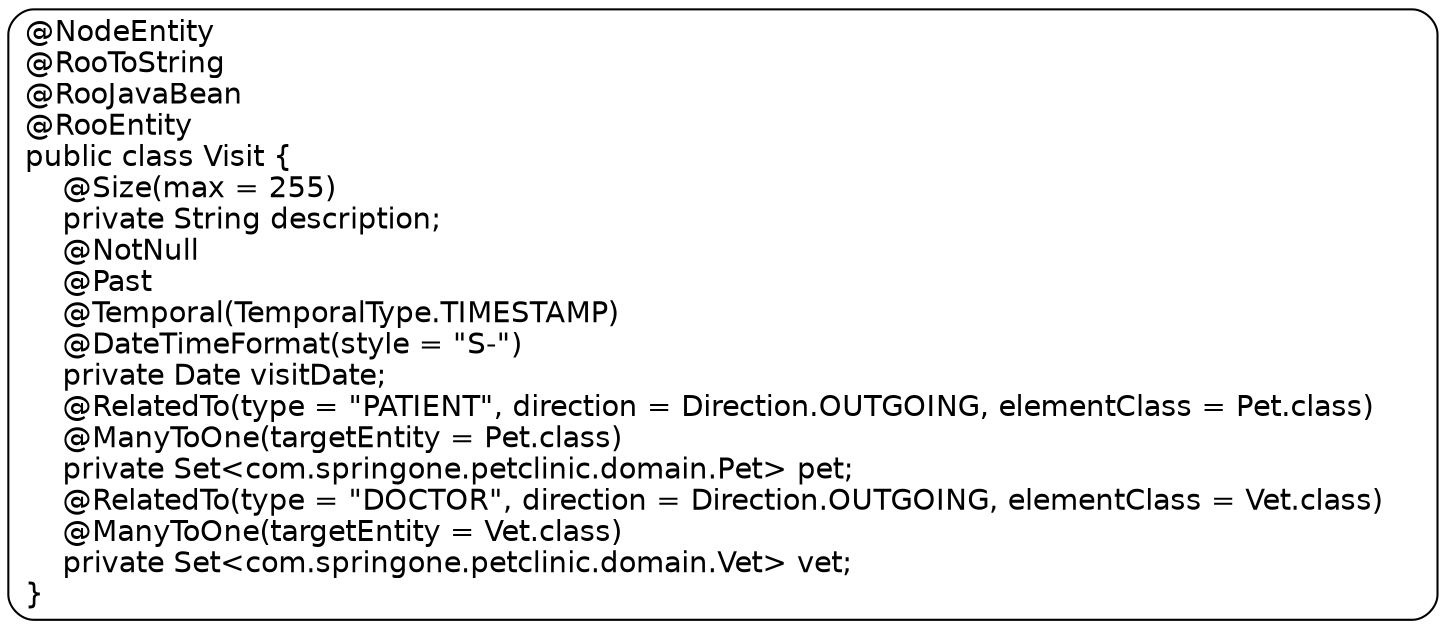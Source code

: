 digraph Visit {
  node [
    fontname = "Bitstream Vera Sans"
    shape = "Mrecord"
  ]
  edge [
    fontname = "Bitstream Vera Sans"
  ]

  Visit [
    
    label = "{@NodeEntity\
    \l@RooToString\
    \l@RooJavaBean\
    \l@RooEntity\
    \lpublic class Visit \{\
    \l\    @Size(max = 255)\
    \l\    private String description;\
    \l\    @NotNull\
    \l\    @Past\
    \l\    @Temporal(TemporalType.TIMESTAMP)\
    \l\    @DateTimeFormat(style = \"S-\")\
    \l\    private Date visitDate;\
    \l\    @RelatedTo(type = \"PATIENT\", direction = Direction.OUTGOING, elementClass = Pet.class)\
    \l\    @ManyToOne(targetEntity = Pet.class)\
    \l\    private Set\<com.springone.petclinic.domain.Pet\> pet;\
    \l\    @RelatedTo(type = \"DOCTOR\", direction = Direction.OUTGOING, elementClass = Vet.class)\
    \l\    @ManyToOne(targetEntity = Vet.class)\
    \l\    private Set\<com.springone.petclinic.domain.Vet\> vet;\
    \l\}\
    \l}"
  ]

}
